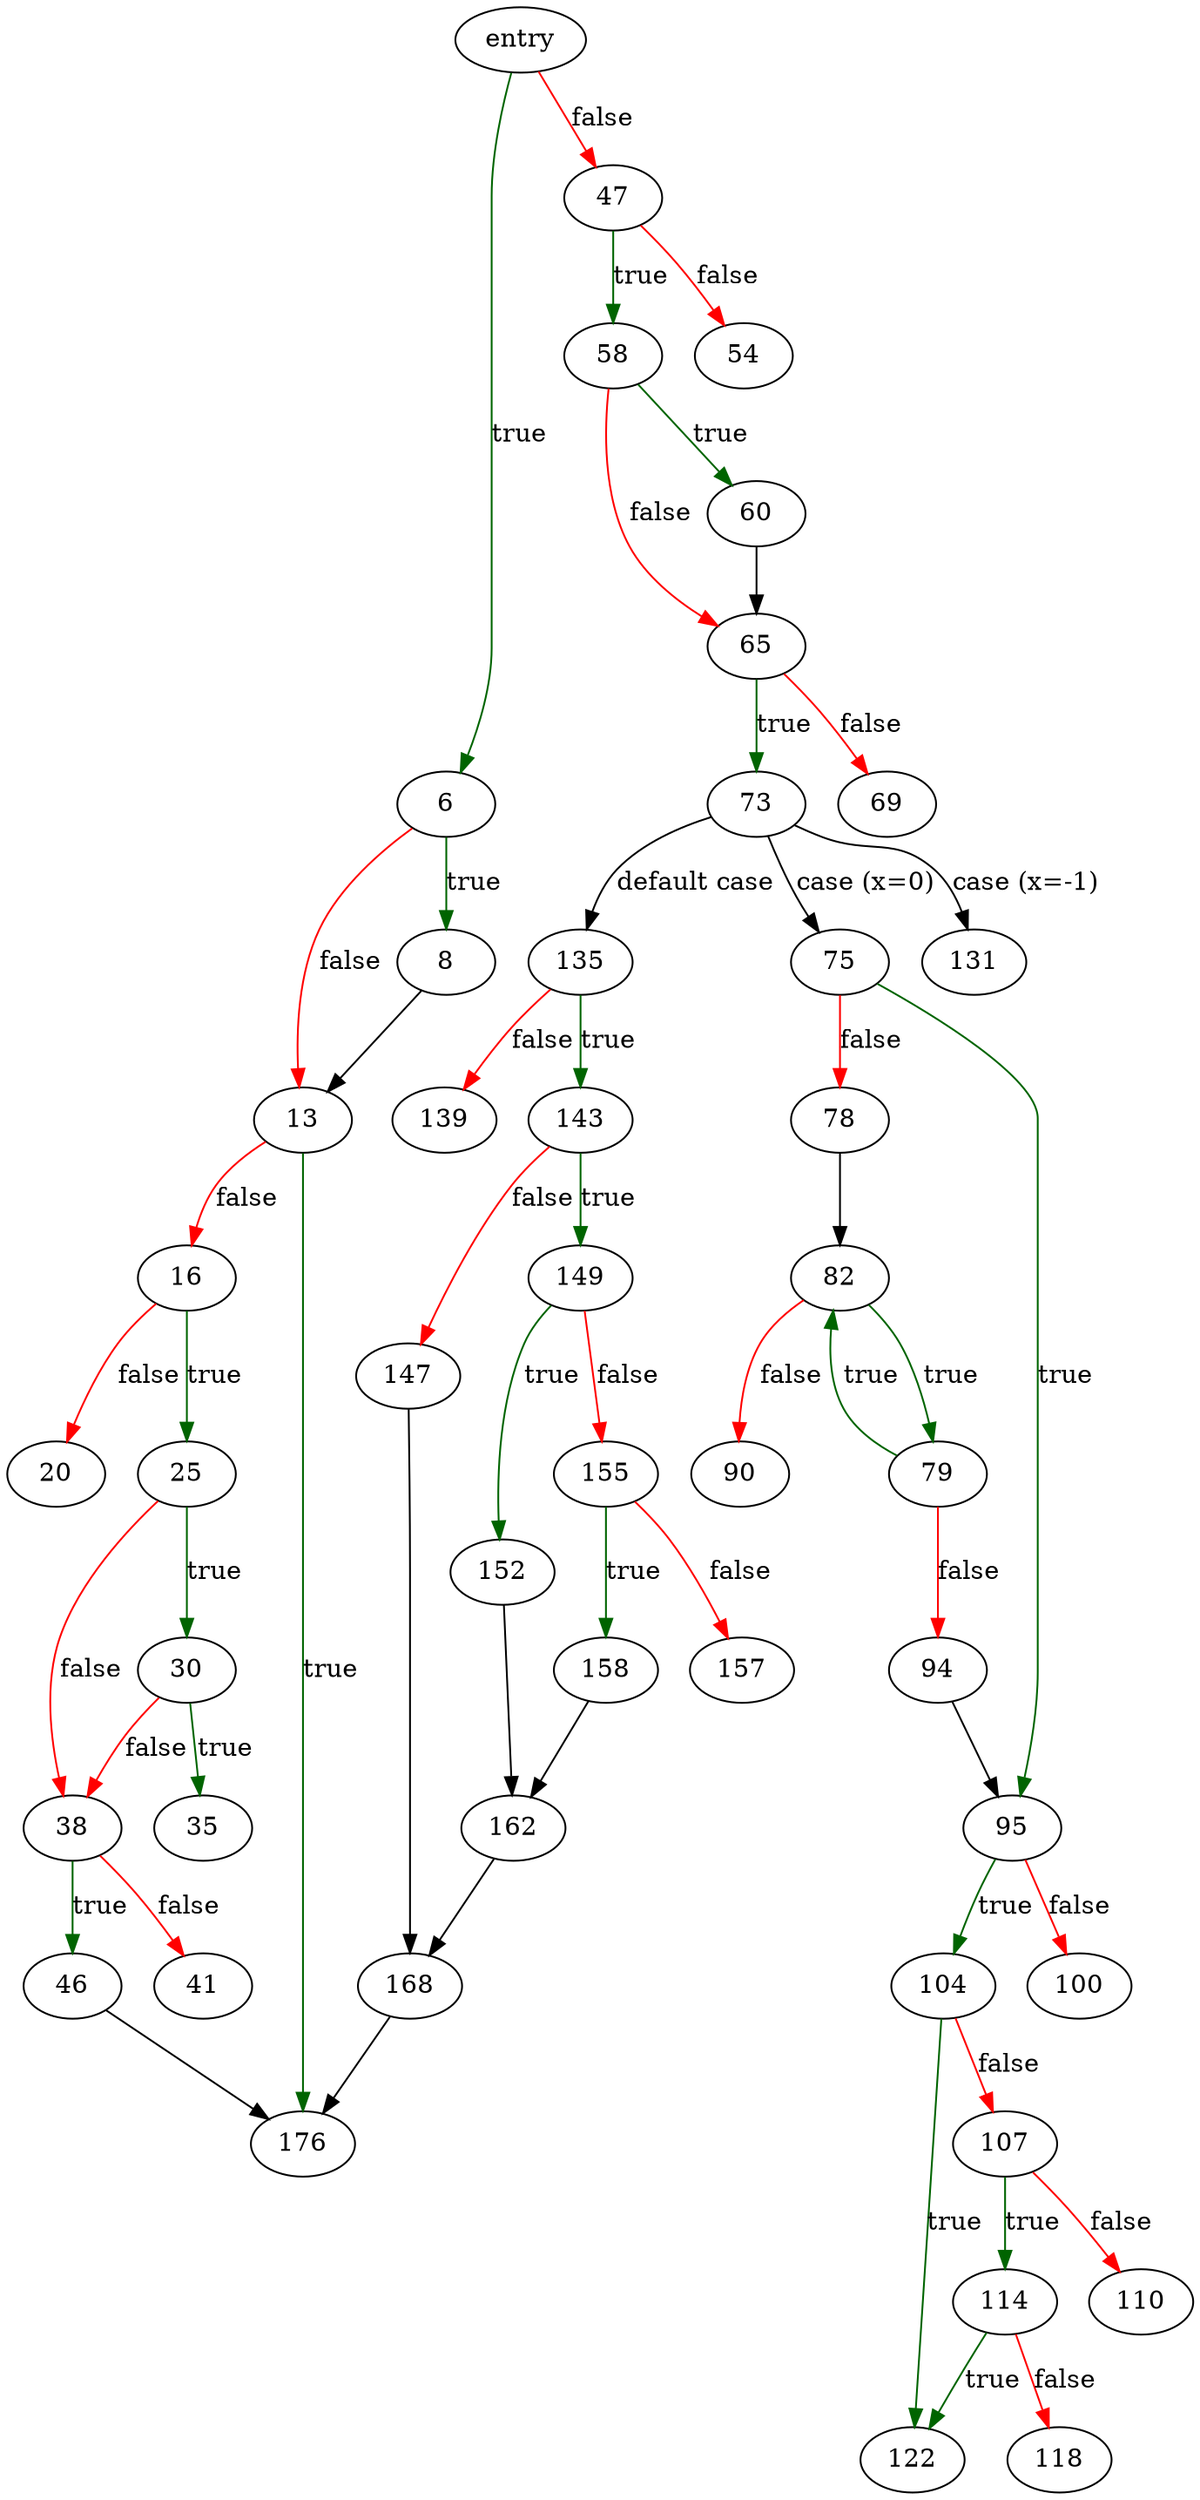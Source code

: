 digraph "create" {
	// Node definitions.
	1 [label=entry];
	6;
	8;
	13;
	16;
	20;
	25;
	30;
	35;
	38;
	41;
	46;
	47;
	54;
	58;
	60;
	65;
	69;
	73;
	75;
	78;
	79;
	82;
	90;
	94;
	95;
	100;
	104;
	107;
	110;
	114;
	118;
	122;
	131;
	135;
	139;
	143;
	147;
	149;
	152;
	155;
	157;
	158;
	162;
	168;
	176;

	// Edge definitions.
	1 -> 6 [
		color=darkgreen
		label=true
	];
	1 -> 47 [
		color=red
		label=false
	];
	6 -> 8 [
		color=darkgreen
		label=true
	];
	6 -> 13 [
		color=red
		label=false
	];
	8 -> 13;
	13 -> 16 [
		color=red
		label=false
	];
	13 -> 176 [
		color=darkgreen
		label=true
	];
	16 -> 20 [
		color=red
		label=false
	];
	16 -> 25 [
		color=darkgreen
		label=true
	];
	25 -> 30 [
		color=darkgreen
		label=true
	];
	25 -> 38 [
		color=red
		label=false
	];
	30 -> 35 [
		color=darkgreen
		label=true
	];
	30 -> 38 [
		color=red
		label=false
	];
	38 -> 41 [
		color=red
		label=false
	];
	38 -> 46 [
		color=darkgreen
		label=true
	];
	46 -> 176;
	47 -> 54 [
		color=red
		label=false
	];
	47 -> 58 [
		color=darkgreen
		label=true
	];
	58 -> 60 [
		color=darkgreen
		label=true
	];
	58 -> 65 [
		color=red
		label=false
	];
	60 -> 65;
	65 -> 69 [
		color=red
		label=false
	];
	65 -> 73 [
		color=darkgreen
		label=true
	];
	73 -> 75 [label="case (x=0)"];
	73 -> 131 [label="case (x=-1)"];
	73 -> 135 [label="default case"];
	75 -> 78 [
		color=red
		label=false
	];
	75 -> 95 [
		color=darkgreen
		label=true
	];
	78 -> 82;
	79 -> 82 [
		color=darkgreen
		label=true
	];
	79 -> 94 [
		color=red
		label=false
	];
	82 -> 79 [
		color=darkgreen
		label=true
	];
	82 -> 90 [
		color=red
		label=false
	];
	94 -> 95;
	95 -> 100 [
		color=red
		label=false
	];
	95 -> 104 [
		color=darkgreen
		label=true
	];
	104 -> 107 [
		color=red
		label=false
	];
	104 -> 122 [
		color=darkgreen
		label=true
	];
	107 -> 110 [
		color=red
		label=false
	];
	107 -> 114 [
		color=darkgreen
		label=true
	];
	114 -> 118 [
		color=red
		label=false
	];
	114 -> 122 [
		color=darkgreen
		label=true
	];
	135 -> 139 [
		color=red
		label=false
	];
	135 -> 143 [
		color=darkgreen
		label=true
	];
	143 -> 147 [
		color=red
		label=false
	];
	143 -> 149 [
		color=darkgreen
		label=true
	];
	147 -> 168;
	149 -> 152 [
		color=darkgreen
		label=true
	];
	149 -> 155 [
		color=red
		label=false
	];
	152 -> 162;
	155 -> 157 [
		color=red
		label=false
	];
	155 -> 158 [
		color=darkgreen
		label=true
	];
	158 -> 162;
	162 -> 168;
	168 -> 176;
}